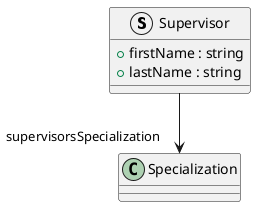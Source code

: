 @startuml
struct Supervisor {
    + firstName : string
    + lastName : string
}
Supervisor --> "supervisorsSpecialization" Specialization
@enduml
